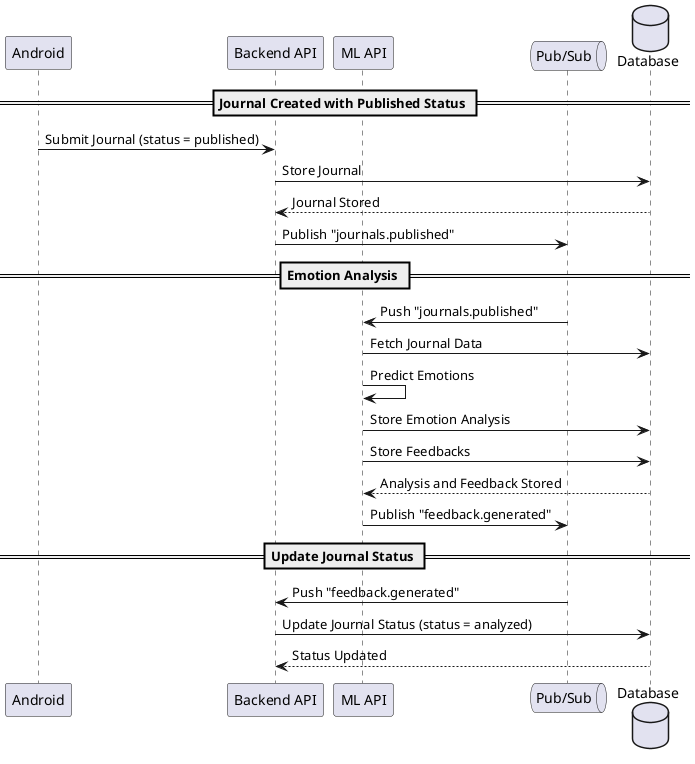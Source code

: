 @startuml Memotions Sequence Diagram

participant "Android" as AN
participant "Backend API" as BA
participant "ML API" as ML
queue "Pub/Sub" as PS
database "Database" as DB

== Journal Created with Published Status ==
AN -> BA: Submit Journal (status = published)
BA -> DB: Store Journal
DB --> BA: Journal Stored
BA -> PS: Publish "journals.published"

== Emotion Analysis ==
PS -> ML: Push "journals.published"
ML -> DB: Fetch Journal Data
ML -> ML: Predict Emotions
ML -> DB: Store Emotion Analysis
ML -> DB: Store Feedbacks
DB --> ML: Analysis and Feedback Stored
ML -> PS: Publish "feedback.generated"

== Update Journal Status ==
PS -> BA: Push "feedback.generated"
BA -> DB: Update Journal Status (status = analyzed)
DB --> BA: Status Updated

@enduml
